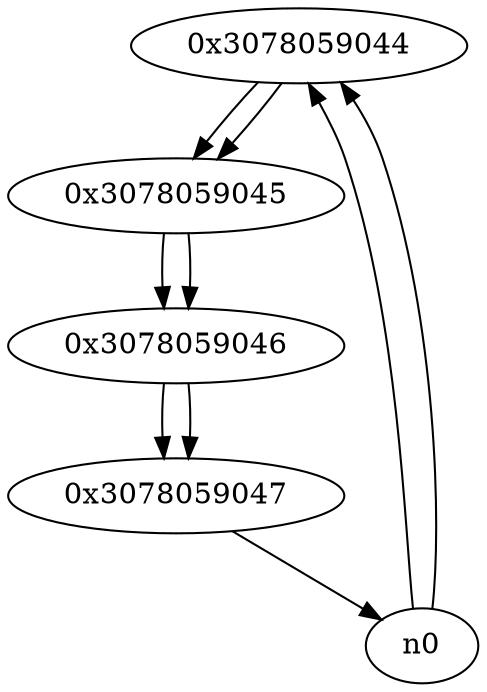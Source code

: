 digraph G{
/* nodes */
  n1 [label="0x3078059044"]
  n2 [label="0x3078059045"]
  n3 [label="0x3078059046"]
  n4 [label="0x3078059047"]
/* edges */
n1 -> n2;
n0 -> n1;
n0 -> n1;
n2 -> n3;
n1 -> n2;
n3 -> n4;
n2 -> n3;
n4 -> n0;
n3 -> n4;
}
